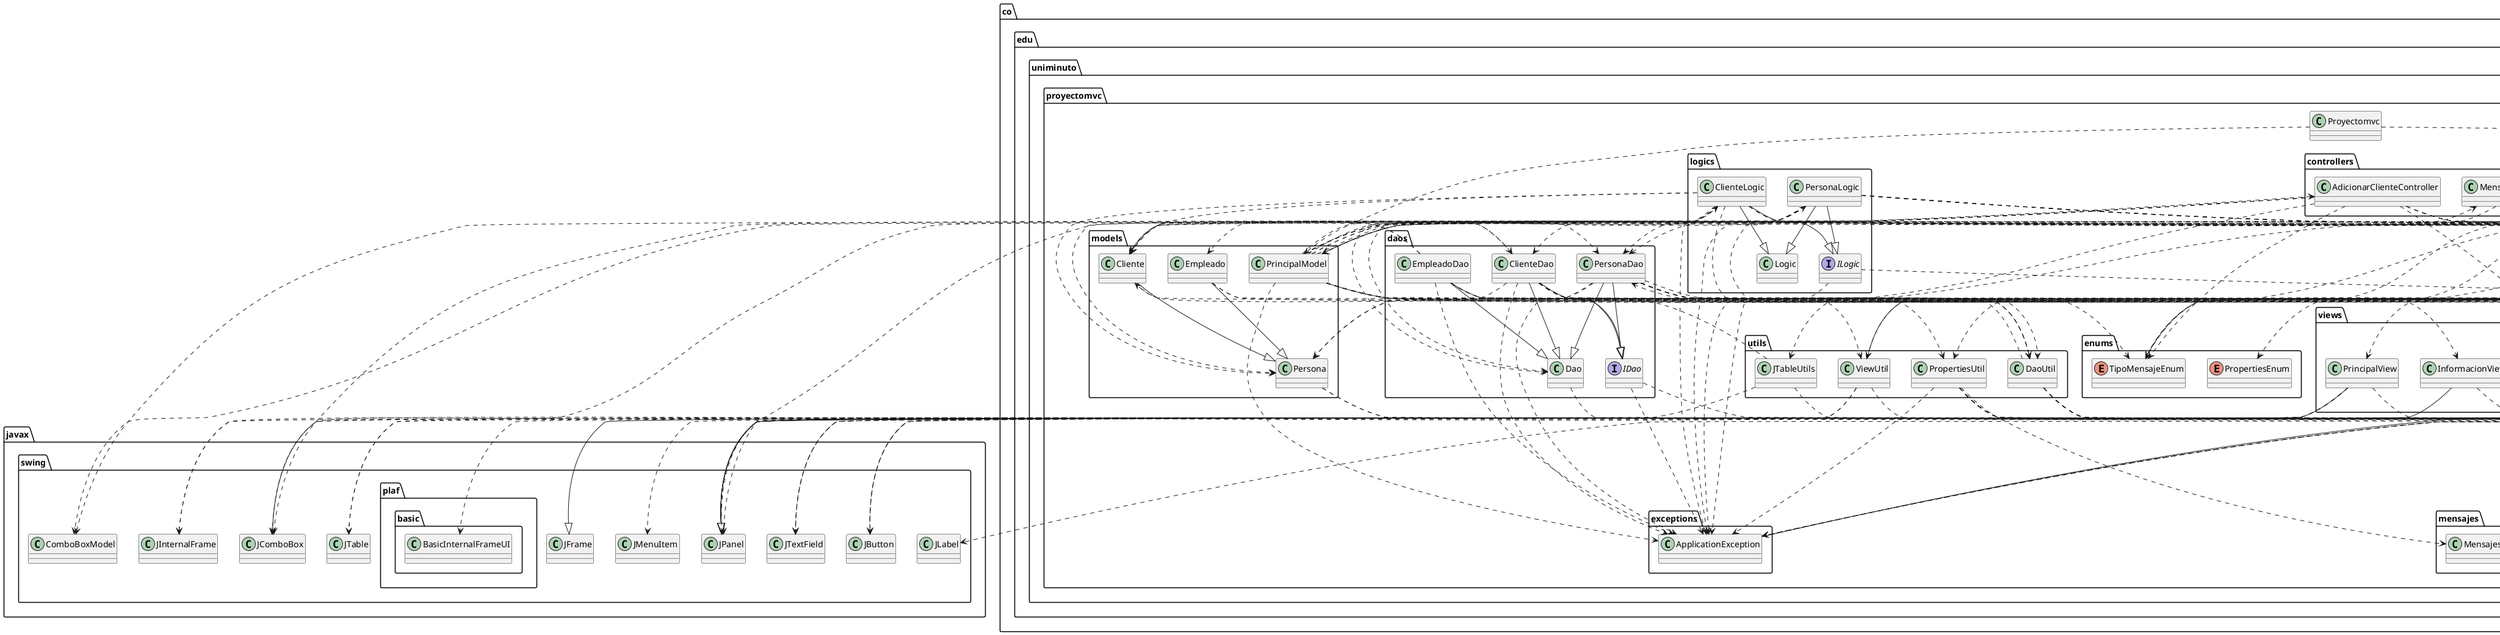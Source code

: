 @startuml
annotation java.lang.Override
annotation java.lang.SuppressWarnings
class co.edu.uniminuto.proyectomvc.Proyectomvc
class co.edu.uniminuto.proyectomvc.config.ConexionCofig
class co.edu.uniminuto.proyectomvc.controllers.AdicionarClienteController
class co.edu.uniminuto.proyectomvc.controllers.EditarClienteController
class co.edu.uniminuto.proyectomvc.controllers.GestorClienteController
class co.edu.uniminuto.proyectomvc.controllers.MensajeController
class co.edu.uniminuto.proyectomvc.controllers.PrincipalController
class co.edu.uniminuto.proyectomvc.daos.ClienteDao
class co.edu.uniminuto.proyectomvc.daos.Dao
class co.edu.uniminuto.proyectomvc.daos.EmpleadoDao
class co.edu.uniminuto.proyectomvc.daos.PersonaDao
class co.edu.uniminuto.proyectomvc.exceptions.ApplicationException
class co.edu.uniminuto.proyectomvc.hilos.NotificacionHilo
class co.edu.uniminuto.proyectomvc.logics.ClienteLogic
class co.edu.uniminuto.proyectomvc.logics.Logic
class co.edu.uniminuto.proyectomvc.logics.PersonaLogic
class co.edu.uniminuto.proyectomvc.mensajes.MensajesView
class co.edu.uniminuto.proyectomvc.models.Cliente
class co.edu.uniminuto.proyectomvc.models.Empleado
class co.edu.uniminuto.proyectomvc.models.Persona
class co.edu.uniminuto.proyectomvc.models.PrincipalModel
class co.edu.uniminuto.proyectomvc.utils.DaoUtil
class co.edu.uniminuto.proyectomvc.utils.JTableUtils
class co.edu.uniminuto.proyectomvc.utils.PropertiesUtil
class co.edu.uniminuto.proyectomvc.utils.ViewUtil
class co.edu.uniminuto.proyectomvc.views.InformacionView
class co.edu.uniminuto.proyectomvc.views.MensajeView
class co.edu.uniminuto.proyectomvc.views.PrincipalView
class co.edu.uniminuto.proyectomvc.views.clients.AdicionarClienteView
class co.edu.uniminuto.proyectomvc.views.clients.EditarClienteView
class co.edu.uniminuto.proyectomvc.views.clients.GestionCLienteView
class java.awt.Color
class java.awt.Font
class java.io.File
class java.io.FileInputStream
class java.io.FileNotFoundException
class java.io.IOException
class java.io.InputStream
class java.lang.Exception
class java.lang.Thread
class java.net.URL
class java.sql.Connection
class java.sql.DriverManager
class java.sql.PreparedStatement
class java.sql.ResultSet
class java.sql.SQLException
class java.sql.Statement
class java.util.ArrayList
class java.util.List
class java.util.Objects
class java.util.Properties
class java.util.logging.Level
class java.util.logging.Logger
class javax.swing.ComboBoxModel
class javax.swing.JButton
class javax.swing.JComboBox
class javax.swing.JFrame
class javax.swing.JInternalFrame
class javax.swing.JLabel
class javax.swing.JMenuItem
class javax.swing.JPanel
class javax.swing.JTable
class javax.swing.JTextField
class javax.swing.plaf.basic.BasicInternalFrameUI
enum co.edu.uniminuto.proyectomvc.enums.PropertiesEnum
enum co.edu.uniminuto.proyectomvc.enums.TipoMensajeEnum
interface co.edu.uniminuto.proyectomvc.daos.IDao
interface co.edu.uniminuto.proyectomvc.logics.ILogic
co.edu.uniminuto.proyectomvc.Proyectomvc ..> co.edu.uniminuto.proyectomvc.hilos.NotificacionHilo
co.edu.uniminuto.proyectomvc.Proyectomvc ..> co.edu.uniminuto.proyectomvc.models.PrincipalModel
co.edu.uniminuto.proyectomvc.config.ConexionCofig ..> co.edu.uniminuto.proyectomvc.exceptions.ApplicationException
co.edu.uniminuto.proyectomvc.config.ConexionCofig ..> co.edu.uniminuto.proyectomvc.mensajes.MensajesView
co.edu.uniminuto.proyectomvc.config.ConexionCofig ..> co.edu.uniminuto.proyectomvc.utils.PropertiesUtil
co.edu.uniminuto.proyectomvc.config.ConexionCofig ..> java.sql.Connection
co.edu.uniminuto.proyectomvc.config.ConexionCofig ..> java.sql.DriverManager
co.edu.uniminuto.proyectomvc.config.ConexionCofig ..> java.sql.SQLException
co.edu.uniminuto.proyectomvc.config.ConexionCofig ..> java.util.Properties
co.edu.uniminuto.proyectomvc.config.ConexionCofig ..> java.util.logging.Level
co.edu.uniminuto.proyectomvc.config.ConexionCofig ..> java.util.logging.Logger
co.edu.uniminuto.proyectomvc.config.ConexionCofig ..> co.edu.uniminuto.proyectomvc.enums.PropertiesEnum
co.edu.uniminuto.proyectomvc.controllers.AdicionarClienteController ..> co.edu.uniminuto.proyectomvc.exceptions.ApplicationException
co.edu.uniminuto.proyectomvc.controllers.AdicionarClienteController ..> co.edu.uniminuto.proyectomvc.models.Cliente
co.edu.uniminuto.proyectomvc.controllers.AdicionarClienteController ..> co.edu.uniminuto.proyectomvc.models.PrincipalModel
co.edu.uniminuto.proyectomvc.controllers.AdicionarClienteController ..> co.edu.uniminuto.proyectomvc.views.clients.AdicionarClienteView
co.edu.uniminuto.proyectomvc.controllers.AdicionarClienteController ..> java.util.Objects
co.edu.uniminuto.proyectomvc.controllers.AdicionarClienteController ..> java.util.logging.Level
co.edu.uniminuto.proyectomvc.controllers.AdicionarClienteController ..> java.util.logging.Logger
co.edu.uniminuto.proyectomvc.controllers.AdicionarClienteController ..> javax.swing.ComboBoxModel
co.edu.uniminuto.proyectomvc.controllers.AdicionarClienteController ..> javax.swing.JComboBox
co.edu.uniminuto.proyectomvc.controllers.AdicionarClienteController ..> co.edu.uniminuto.proyectomvc.enums.TipoMensajeEnum
co.edu.uniminuto.proyectomvc.controllers.EditarClienteController ..> co.edu.uniminuto.proyectomvc.exceptions.ApplicationException
co.edu.uniminuto.proyectomvc.controllers.EditarClienteController ..> co.edu.uniminuto.proyectomvc.models.Cliente
co.edu.uniminuto.proyectomvc.controllers.EditarClienteController ..> co.edu.uniminuto.proyectomvc.models.PrincipalModel
co.edu.uniminuto.proyectomvc.controllers.EditarClienteController ..> co.edu.uniminuto.proyectomvc.views.clients.AdicionarClienteView
co.edu.uniminuto.proyectomvc.controllers.EditarClienteController ..> co.edu.uniminuto.proyectomvc.views.clients.EditarClienteView
co.edu.uniminuto.proyectomvc.controllers.EditarClienteController ..> java.util.Objects
co.edu.uniminuto.proyectomvc.controllers.EditarClienteController ..> java.util.logging.Level
co.edu.uniminuto.proyectomvc.controllers.EditarClienteController ..> java.util.logging.Logger
co.edu.uniminuto.proyectomvc.controllers.EditarClienteController ..> javax.swing.ComboBoxModel
co.edu.uniminuto.proyectomvc.controllers.EditarClienteController ..> javax.swing.JComboBox
co.edu.uniminuto.proyectomvc.controllers.EditarClienteController ..> co.edu.uniminuto.proyectomvc.enums.TipoMensajeEnum
co.edu.uniminuto.proyectomvc.controllers.GestorClienteController ..> co.edu.uniminuto.proyectomvc.exceptions.ApplicationException
co.edu.uniminuto.proyectomvc.controllers.GestorClienteController ..> co.edu.uniminuto.proyectomvc.models.Cliente
co.edu.uniminuto.proyectomvc.controllers.GestorClienteController ..> co.edu.uniminuto.proyectomvc.models.PrincipalModel
co.edu.uniminuto.proyectomvc.controllers.GestorClienteController ..> co.edu.uniminuto.proyectomvc.utils.JTableUtils
co.edu.uniminuto.proyectomvc.controllers.GestorClienteController ..> co.edu.uniminuto.proyectomvc.utils.ViewUtil
co.edu.uniminuto.proyectomvc.controllers.GestorClienteController ..> co.edu.uniminuto.proyectomvc.views.clients.GestionCLienteView
co.edu.uniminuto.proyectomvc.controllers.GestorClienteController ..> java.util.List
co.edu.uniminuto.proyectomvc.controllers.GestorClienteController ..> java.util.Objects
co.edu.uniminuto.proyectomvc.controllers.GestorClienteController ..> java.util.logging.Level
co.edu.uniminuto.proyectomvc.controllers.GestorClienteController ..> java.util.logging.Logger
co.edu.uniminuto.proyectomvc.controllers.GestorClienteController ..> co.edu.uniminuto.proyectomvc.enums.TipoMensajeEnum
co.edu.uniminuto.proyectomvc.controllers.MensajeController ..> co.edu.uniminuto.proyectomvc.models.PrincipalModel
co.edu.uniminuto.proyectomvc.controllers.MensajeController ..> co.edu.uniminuto.proyectomvc.views.MensajeView
co.edu.uniminuto.proyectomvc.controllers.PrincipalController ..> co.edu.uniminuto.proyectomvc.exceptions.ApplicationException
co.edu.uniminuto.proyectomvc.controllers.PrincipalController ..> co.edu.uniminuto.proyectomvc.models.PrincipalModel
co.edu.uniminuto.proyectomvc.controllers.PrincipalController ..> co.edu.uniminuto.proyectomvc.utils.ViewUtil
co.edu.uniminuto.proyectomvc.controllers.PrincipalController ..> co.edu.uniminuto.proyectomvc.views.PrincipalView
co.edu.uniminuto.proyectomvc.controllers.PrincipalController ..> java.awt.Color
co.edu.uniminuto.proyectomvc.controllers.PrincipalController ..> java.util.Objects
co.edu.uniminuto.proyectomvc.controllers.PrincipalController ..> java.util.logging.Level
co.edu.uniminuto.proyectomvc.controllers.PrincipalController ..> java.util.logging.Logger
co.edu.uniminuto.proyectomvc.controllers.PrincipalController ..> javax.swing.JPanel
co.edu.uniminuto.proyectomvc.controllers.PrincipalController ..> co.edu.uniminuto.proyectomvc.enums.TipoMensajeEnum
co.edu.uniminuto.proyectomvc.daos.ClienteDao ..> java.lang.Override
co.edu.uniminuto.proyectomvc.daos.ClienteDao --|> co.edu.uniminuto.proyectomvc.daos.Dao
co.edu.uniminuto.proyectomvc.daos.ClienteDao ..> co.edu.uniminuto.proyectomvc.exceptions.ApplicationException
co.edu.uniminuto.proyectomvc.daos.ClienteDao ..> co.edu.uniminuto.proyectomvc.models.Cliente
co.edu.uniminuto.proyectomvc.daos.ClienteDao ..> co.edu.uniminuto.proyectomvc.models.Persona
co.edu.uniminuto.proyectomvc.daos.ClienteDao ..> co.edu.uniminuto.proyectomvc.utils.DaoUtil
co.edu.uniminuto.proyectomvc.daos.ClienteDao ..> java.sql.Connection
co.edu.uniminuto.proyectomvc.daos.ClienteDao ..> java.sql.PreparedStatement
co.edu.uniminuto.proyectomvc.daos.ClienteDao ..> java.sql.ResultSet
co.edu.uniminuto.proyectomvc.daos.ClienteDao ..> java.sql.SQLException
co.edu.uniminuto.proyectomvc.daos.ClienteDao ..> java.sql.Statement
co.edu.uniminuto.proyectomvc.daos.ClienteDao ..> java.util.ArrayList
co.edu.uniminuto.proyectomvc.daos.ClienteDao ..> java.util.List
co.edu.uniminuto.proyectomvc.daos.ClienteDao ..> java.util.Objects
co.edu.uniminuto.proyectomvc.daos.ClienteDao --|> co.edu.uniminuto.proyectomvc.daos.IDao
co.edu.uniminuto.proyectomvc.daos.Dao ..> java.sql.Connection
co.edu.uniminuto.proyectomvc.daos.EmpleadoDao ..> java.lang.Override
co.edu.uniminuto.proyectomvc.daos.EmpleadoDao --|> co.edu.uniminuto.proyectomvc.daos.Dao
co.edu.uniminuto.proyectomvc.daos.EmpleadoDao ..> co.edu.uniminuto.proyectomvc.exceptions.ApplicationException
co.edu.uniminuto.proyectomvc.daos.EmpleadoDao ..> co.edu.uniminuto.proyectomvc.models.Cliente
co.edu.uniminuto.proyectomvc.daos.EmpleadoDao ..> co.edu.uniminuto.proyectomvc.models.Empleado
co.edu.uniminuto.proyectomvc.daos.EmpleadoDao ..> java.sql.Connection
co.edu.uniminuto.proyectomvc.daos.EmpleadoDao ..> java.util.List
co.edu.uniminuto.proyectomvc.daos.EmpleadoDao --|> co.edu.uniminuto.proyectomvc.daos.IDao
co.edu.uniminuto.proyectomvc.daos.PersonaDao ..> java.lang.Override
co.edu.uniminuto.proyectomvc.daos.PersonaDao --|> co.edu.uniminuto.proyectomvc.daos.Dao
co.edu.uniminuto.proyectomvc.daos.PersonaDao ..> co.edu.uniminuto.proyectomvc.exceptions.ApplicationException
co.edu.uniminuto.proyectomvc.daos.PersonaDao ..> co.edu.uniminuto.proyectomvc.models.Persona
co.edu.uniminuto.proyectomvc.daos.PersonaDao ..> co.edu.uniminuto.proyectomvc.utils.DaoUtil
co.edu.uniminuto.proyectomvc.daos.PersonaDao ..> java.sql.Connection
co.edu.uniminuto.proyectomvc.daos.PersonaDao ..> java.sql.PreparedStatement
co.edu.uniminuto.proyectomvc.daos.PersonaDao ..> java.sql.ResultSet
co.edu.uniminuto.proyectomvc.daos.PersonaDao ..> java.sql.SQLException
co.edu.uniminuto.proyectomvc.daos.PersonaDao ..> java.sql.Statement
co.edu.uniminuto.proyectomvc.daos.PersonaDao ..> java.util.ArrayList
co.edu.uniminuto.proyectomvc.daos.PersonaDao ..> java.util.List
co.edu.uniminuto.proyectomvc.daos.PersonaDao ..> java.util.Objects
co.edu.uniminuto.proyectomvc.daos.PersonaDao ..> java.util.logging.Level
co.edu.uniminuto.proyectomvc.daos.PersonaDao ..> java.util.logging.Logger
co.edu.uniminuto.proyectomvc.daos.PersonaDao --|> co.edu.uniminuto.proyectomvc.daos.IDao
co.edu.uniminuto.proyectomvc.exceptions.ApplicationException --|> java.lang.Exception
co.edu.uniminuto.proyectomvc.hilos.NotificacionHilo ..> java.lang.Override
co.edu.uniminuto.proyectomvc.hilos.NotificacionHilo ..> co.edu.uniminuto.proyectomvc.controllers.MensajeController
co.edu.uniminuto.proyectomvc.hilos.NotificacionHilo ..> co.edu.uniminuto.proyectomvc.models.PrincipalModel
co.edu.uniminuto.proyectomvc.hilos.NotificacionHilo ..> co.edu.uniminuto.proyectomvc.utils.ViewUtil
co.edu.uniminuto.proyectomvc.hilos.NotificacionHilo ..> java.awt.Color
co.edu.uniminuto.proyectomvc.hilos.NotificacionHilo --|> java.lang.Thread
co.edu.uniminuto.proyectomvc.hilos.NotificacionHilo ..> java.util.logging.Level
co.edu.uniminuto.proyectomvc.hilos.NotificacionHilo ..> java.util.logging.Logger
co.edu.uniminuto.proyectomvc.hilos.NotificacionHilo ..> co.edu.uniminuto.proyectomvc.enums.TipoMensajeEnum
co.edu.uniminuto.proyectomvc.logics.ClienteLogic ..> java.lang.Override
co.edu.uniminuto.proyectomvc.logics.ClienteLogic ..> co.edu.uniminuto.proyectomvc.daos.ClienteDao
co.edu.uniminuto.proyectomvc.logics.ClienteLogic ..> co.edu.uniminuto.proyectomvc.daos.Dao
co.edu.uniminuto.proyectomvc.logics.ClienteLogic ..> co.edu.uniminuto.proyectomvc.daos.PersonaDao
co.edu.uniminuto.proyectomvc.logics.ClienteLogic ..> co.edu.uniminuto.proyectomvc.exceptions.ApplicationException
co.edu.uniminuto.proyectomvc.logics.ClienteLogic --|> co.edu.uniminuto.proyectomvc.logics.Logic
co.edu.uniminuto.proyectomvc.logics.ClienteLogic ..> co.edu.uniminuto.proyectomvc.models.Cliente
co.edu.uniminuto.proyectomvc.logics.ClienteLogic ..> co.edu.uniminuto.proyectomvc.models.Persona
co.edu.uniminuto.proyectomvc.logics.ClienteLogic ..> co.edu.uniminuto.proyectomvc.utils.DaoUtil
co.edu.uniminuto.proyectomvc.logics.ClienteLogic ..> java.util.List
co.edu.uniminuto.proyectomvc.logics.ClienteLogic --|> co.edu.uniminuto.proyectomvc.logics.ILogic
co.edu.uniminuto.proyectomvc.logics.PersonaLogic ..> java.lang.Override
co.edu.uniminuto.proyectomvc.logics.PersonaLogic ..> co.edu.uniminuto.proyectomvc.daos.Dao
co.edu.uniminuto.proyectomvc.logics.PersonaLogic ..> co.edu.uniminuto.proyectomvc.daos.PersonaDao
co.edu.uniminuto.proyectomvc.logics.PersonaLogic ..> co.edu.uniminuto.proyectomvc.exceptions.ApplicationException
co.edu.uniminuto.proyectomvc.logics.PersonaLogic --|> co.edu.uniminuto.proyectomvc.logics.Logic
co.edu.uniminuto.proyectomvc.logics.PersonaLogic ..> co.edu.uniminuto.proyectomvc.models.Persona
co.edu.uniminuto.proyectomvc.logics.PersonaLogic ..> co.edu.uniminuto.proyectomvc.utils.DaoUtil
co.edu.uniminuto.proyectomvc.logics.PersonaLogic ..> java.sql.SQLException
co.edu.uniminuto.proyectomvc.logics.PersonaLogic ..> java.util.List
co.edu.uniminuto.proyectomvc.logics.PersonaLogic ..> java.util.logging.Level
co.edu.uniminuto.proyectomvc.logics.PersonaLogic ..> java.util.logging.Logger
co.edu.uniminuto.proyectomvc.logics.PersonaLogic --|> co.edu.uniminuto.proyectomvc.logics.ILogic
co.edu.uniminuto.proyectomvc.models.Cliente --|> co.edu.uniminuto.proyectomvc.models.Persona
co.edu.uniminuto.proyectomvc.models.Cliente ..> java.util.Objects
co.edu.uniminuto.proyectomvc.models.Empleado ..> java.lang.Override
co.edu.uniminuto.proyectomvc.models.Empleado --|> co.edu.uniminuto.proyectomvc.models.Persona
co.edu.uniminuto.proyectomvc.models.Empleado ..> java.util.Objects
co.edu.uniminuto.proyectomvc.models.Persona ..> java.lang.Override
co.edu.uniminuto.proyectomvc.models.Persona ..> java.util.Objects
co.edu.uniminuto.proyectomvc.models.PrincipalModel ..> java.lang.Override
co.edu.uniminuto.proyectomvc.models.PrincipalModel ..> co.edu.uniminuto.proyectomvc.config.ConexionCofig
co.edu.uniminuto.proyectomvc.models.PrincipalModel ..> co.edu.uniminuto.proyectomvc.controllers.AdicionarClienteController
co.edu.uniminuto.proyectomvc.models.PrincipalModel ..> co.edu.uniminuto.proyectomvc.controllers.EditarClienteController
co.edu.uniminuto.proyectomvc.models.PrincipalModel ..> co.edu.uniminuto.proyectomvc.controllers.GestorClienteController
co.edu.uniminuto.proyectomvc.models.PrincipalModel ..> co.edu.uniminuto.proyectomvc.controllers.MensajeController
co.edu.uniminuto.proyectomvc.models.PrincipalModel ..> co.edu.uniminuto.proyectomvc.controllers.PrincipalController
co.edu.uniminuto.proyectomvc.models.PrincipalModel ..> co.edu.uniminuto.proyectomvc.daos.ClienteDao
co.edu.uniminuto.proyectomvc.models.PrincipalModel ..> co.edu.uniminuto.proyectomvc.daos.PersonaDao
co.edu.uniminuto.proyectomvc.models.PrincipalModel ..> co.edu.uniminuto.proyectomvc.exceptions.ApplicationException
co.edu.uniminuto.proyectomvc.models.PrincipalModel ..> co.edu.uniminuto.proyectomvc.hilos.NotificacionHilo
co.edu.uniminuto.proyectomvc.models.PrincipalModel ..> co.edu.uniminuto.proyectomvc.logics.ClienteLogic
co.edu.uniminuto.proyectomvc.models.PrincipalModel ..> co.edu.uniminuto.proyectomvc.logics.PersonaLogic
co.edu.uniminuto.proyectomvc.models.PrincipalModel ..> co.edu.uniminuto.proyectomvc.utils.PropertiesUtil
co.edu.uniminuto.proyectomvc.models.PrincipalModel ..> co.edu.uniminuto.proyectomvc.utils.ViewUtil
co.edu.uniminuto.proyectomvc.models.PrincipalModel ..> co.edu.uniminuto.proyectomvc.views.InformacionView
co.edu.uniminuto.proyectomvc.models.PrincipalModel --|> java.lang.Thread
co.edu.uniminuto.proyectomvc.models.PrincipalModel ..> java.sql.Connection
co.edu.uniminuto.proyectomvc.models.PrincipalModel ..> java.sql.SQLException
co.edu.uniminuto.proyectomvc.models.PrincipalModel ..> java.util.List
co.edu.uniminuto.proyectomvc.models.PrincipalModel ..> java.util.Objects
co.edu.uniminuto.proyectomvc.models.PrincipalModel ..> java.util.Properties
co.edu.uniminuto.proyectomvc.models.PrincipalModel ..> java.util.logging.Level
co.edu.uniminuto.proyectomvc.models.PrincipalModel ..> java.util.logging.Logger
co.edu.uniminuto.proyectomvc.models.PrincipalModel ..> co.edu.uniminuto.proyectomvc.enums.TipoMensajeEnum
co.edu.uniminuto.proyectomvc.utils.DaoUtil ..> co.edu.uniminuto.proyectomvc.daos.PersonaDao
co.edu.uniminuto.proyectomvc.utils.DaoUtil ..> java.sql.Connection
co.edu.uniminuto.proyectomvc.utils.DaoUtil ..> java.sql.ResultSet
co.edu.uniminuto.proyectomvc.utils.DaoUtil ..> java.sql.SQLException
co.edu.uniminuto.proyectomvc.utils.DaoUtil ..> java.sql.Statement
co.edu.uniminuto.proyectomvc.utils.DaoUtil ..> java.util.Objects
co.edu.uniminuto.proyectomvc.utils.DaoUtil ..> java.util.logging.Level
co.edu.uniminuto.proyectomvc.utils.DaoUtil ..> java.util.logging.Logger
co.edu.uniminuto.proyectomvc.utils.JTableUtils ..> co.edu.uniminuto.proyectomvc.models.Cliente
co.edu.uniminuto.proyectomvc.utils.JTableUtils ..> java.util.List
co.edu.uniminuto.proyectomvc.utils.JTableUtils ..> javax.swing.JTable
co.edu.uniminuto.proyectomvc.utils.PropertiesUtil ..> co.edu.uniminuto.proyectomvc.exceptions.ApplicationException
co.edu.uniminuto.proyectomvc.utils.PropertiesUtil ..> co.edu.uniminuto.proyectomvc.mensajes.MensajesView
co.edu.uniminuto.proyectomvc.utils.PropertiesUtil ..> java.io.File
co.edu.uniminuto.proyectomvc.utils.PropertiesUtil ..> java.io.FileInputStream
co.edu.uniminuto.proyectomvc.utils.PropertiesUtil ..> java.io.FileNotFoundException
co.edu.uniminuto.proyectomvc.utils.PropertiesUtil ..> java.io.IOException
co.edu.uniminuto.proyectomvc.utils.PropertiesUtil ..> java.io.InputStream
co.edu.uniminuto.proyectomvc.utils.PropertiesUtil ..> java.util.Properties
co.edu.uniminuto.proyectomvc.utils.PropertiesUtil ..> java.util.logging.Level
co.edu.uniminuto.proyectomvc.utils.PropertiesUtil ..> java.util.logging.Logger
co.edu.uniminuto.proyectomvc.utils.ViewUtil ..> java.awt.Font
co.edu.uniminuto.proyectomvc.utils.ViewUtil ..> javax.swing.JInternalFrame
co.edu.uniminuto.proyectomvc.utils.ViewUtil ..> javax.swing.JPanel
co.edu.uniminuto.proyectomvc.views.InformacionView ..> java.lang.SuppressWarnings
co.edu.uniminuto.proyectomvc.views.InformacionView --|> javax.swing.JPanel
co.edu.uniminuto.proyectomvc.views.MensajeView ..> java.lang.SuppressWarnings
co.edu.uniminuto.proyectomvc.views.MensajeView ..> javax.swing.JLabel
co.edu.uniminuto.proyectomvc.views.MensajeView --|> javax.swing.JPanel
co.edu.uniminuto.proyectomvc.views.PrincipalView ..> java.lang.SuppressWarnings
co.edu.uniminuto.proyectomvc.views.PrincipalView --|> javax.swing.JFrame
co.edu.uniminuto.proyectomvc.views.PrincipalView ..> javax.swing.JInternalFrame
co.edu.uniminuto.proyectomvc.views.PrincipalView ..> javax.swing.JMenuItem
co.edu.uniminuto.proyectomvc.views.PrincipalView ..> javax.swing.plaf.basic.BasicInternalFrameUI
co.edu.uniminuto.proyectomvc.views.clients.AdicionarClienteView ..> java.lang.SuppressWarnings
co.edu.uniminuto.proyectomvc.views.clients.AdicionarClienteView ..> javax.swing.JButton
co.edu.uniminuto.proyectomvc.views.clients.AdicionarClienteView ..> javax.swing.JComboBox
co.edu.uniminuto.proyectomvc.views.clients.AdicionarClienteView --|> javax.swing.JPanel
co.edu.uniminuto.proyectomvc.views.clients.AdicionarClienteView ..> javax.swing.JTextField
co.edu.uniminuto.proyectomvc.views.clients.EditarClienteView ..> java.lang.SuppressWarnings
co.edu.uniminuto.proyectomvc.views.clients.EditarClienteView ..> javax.swing.JButton
co.edu.uniminuto.proyectomvc.views.clients.EditarClienteView ..> javax.swing.JComboBox
co.edu.uniminuto.proyectomvc.views.clients.EditarClienteView --|> javax.swing.JPanel
co.edu.uniminuto.proyectomvc.views.clients.EditarClienteView ..> javax.swing.JTextField
co.edu.uniminuto.proyectomvc.views.clients.GestionCLienteView ..> java.lang.SuppressWarnings
co.edu.uniminuto.proyectomvc.views.clients.GestionCLienteView ..> java.net.URL
co.edu.uniminuto.proyectomvc.views.clients.GestionCLienteView ..> javax.swing.JButton
co.edu.uniminuto.proyectomvc.views.clients.GestionCLienteView --|> javax.swing.JPanel
co.edu.uniminuto.proyectomvc.views.clients.GestionCLienteView ..> javax.swing.JTable
co.edu.uniminuto.proyectomvc.views.clients.GestionCLienteView ..> javax.swing.JTextField
co.edu.uniminuto.proyectomvc.daos.IDao ..> co.edu.uniminuto.proyectomvc.exceptions.ApplicationException
co.edu.uniminuto.proyectomvc.daos.IDao ..> java.util.List
co.edu.uniminuto.proyectomvc.logics.ILogic ..> co.edu.uniminuto.proyectomvc.exceptions.ApplicationException
co.edu.uniminuto.proyectomvc.logics.ILogic ..> java.util.List
@enduml